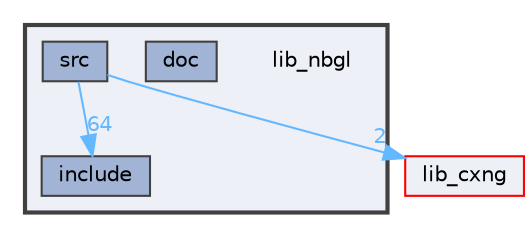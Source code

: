 digraph "lib_nbgl"
{
 // LATEX_PDF_SIZE
  bgcolor="transparent";
  edge [fontname=Helvetica,fontsize=10,labelfontname=Helvetica,labelfontsize=10];
  node [fontname=Helvetica,fontsize=10,shape=box,height=0.2,width=0.4];
  compound=true
  subgraph clusterdir_70f033685b4033bc51223622e499ec5c {
    graph [ bgcolor="#edf0f7", pencolor="grey25", label="", fontname=Helvetica,fontsize=10 style="filled,bold", URL="dir_70f033685b4033bc51223622e499ec5c.html",tooltip=""]
    dir_70f033685b4033bc51223622e499ec5c [shape=plaintext, label="lib_nbgl"];
  dir_8f040936b9aa15f69206ba6e6a23116b [label="doc", fillcolor="#a2b4d6", color="grey25", style="filled", URL="dir_8f040936b9aa15f69206ba6e6a23116b.html",tooltip=""];
  dir_7ee03b9a2f92871fb2b914273d913042 [label="include", fillcolor="#a2b4d6", color="grey25", style="filled", URL="dir_7ee03b9a2f92871fb2b914273d913042.html",tooltip=""];
  dir_679f73f3e6a6e8ee1a0df28c6ebf3005 [label="src", fillcolor="#a2b4d6", color="grey25", style="filled", URL="dir_679f73f3e6a6e8ee1a0df28c6ebf3005.html",tooltip=""];
  }
  dir_f19cb56d6ecfeb72444413e62ae31a52 [label="lib_cxng", fillcolor="#edf0f7", color="red", style="filled", URL="dir_f19cb56d6ecfeb72444413e62ae31a52.html",tooltip=""];
  dir_679f73f3e6a6e8ee1a0df28c6ebf3005->dir_7ee03b9a2f92871fb2b914273d913042 [headlabel="64", labeldistance=1.5 headhref="dir_000029_000013.html" color="steelblue1" fontcolor="steelblue1"];
  dir_679f73f3e6a6e8ee1a0df28c6ebf3005->dir_f19cb56d6ecfeb72444413e62ae31a52 [headlabel="2", labeldistance=1.5 headhref="dir_000029_000018.html" color="steelblue1" fontcolor="steelblue1"];
}
